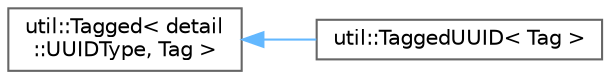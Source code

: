 digraph "Graphical Class Hierarchy"
{
 // LATEX_PDF_SIZE
  bgcolor="transparent";
  edge [fontname=Helvetica,fontsize=10,labelfontname=Helvetica,labelfontsize=10];
  node [fontname=Helvetica,fontsize=10,shape=box,height=0.2,width=0.4];
  rankdir="LR";
  Node0 [id="Node000000",label="util::Tagged\< detail\l::UUIDType, Tag \>",height=0.2,width=0.4,color="grey40", fillcolor="white", style="filled",URL="$classutil_1_1_tagged.html",tooltip=" "];
  Node0 -> Node1 [id="edge10_Node000000_Node000001",dir="back",color="steelblue1",style="solid",tooltip=" "];
  Node1 [id="Node000001",label="util::TaggedUUID\< Tag \>",height=0.2,width=0.4,color="grey40", fillcolor="white", style="filled",URL="$classutil_1_1_tagged_u_u_i_d.html",tooltip="Шаблон класса для представления UUID с тегом."];
}
